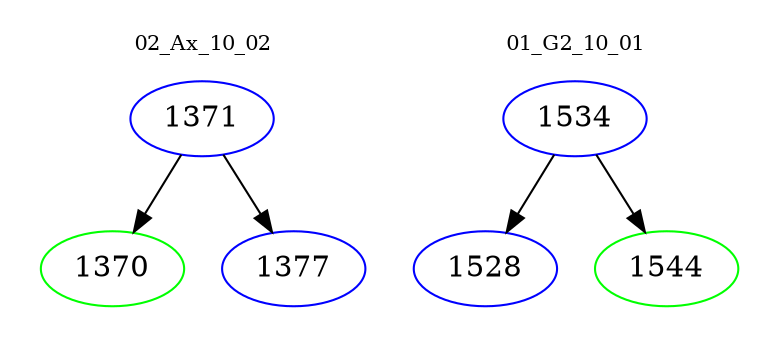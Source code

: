 digraph{
subgraph cluster_0 {
color = white
label = "02_Ax_10_02";
fontsize=10;
T0_1371 [label="1371", color="blue"]
T0_1371 -> T0_1370 [color="black"]
T0_1370 [label="1370", color="green"]
T0_1371 -> T0_1377 [color="black"]
T0_1377 [label="1377", color="blue"]
}
subgraph cluster_1 {
color = white
label = "01_G2_10_01";
fontsize=10;
T1_1534 [label="1534", color="blue"]
T1_1534 -> T1_1528 [color="black"]
T1_1528 [label="1528", color="blue"]
T1_1534 -> T1_1544 [color="black"]
T1_1544 [label="1544", color="green"]
}
}
